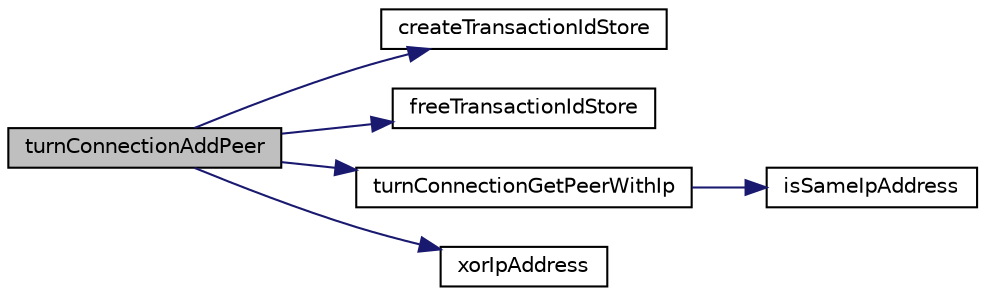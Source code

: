 digraph "turnConnectionAddPeer"
{
 // LATEX_PDF_SIZE
  edge [fontname="Helvetica",fontsize="10",labelfontname="Helvetica",labelfontsize="10"];
  node [fontname="Helvetica",fontsize="10",shape=record];
  rankdir="LR";
  Node1 [label="turnConnectionAddPeer",height=0.2,width=0.4,color="black", fillcolor="grey75", style="filled", fontcolor="black",tooltip=" "];
  Node1 -> Node2 [color="midnightblue",fontsize="10",style="solid",fontname="Helvetica"];
  Node2 [label="createTransactionIdStore",height=0.2,width=0.4,color="black", fillcolor="white", style="filled",URL="$IceUtils_8c.html#a253397f5ac2ab54ecf549f88096ed942",tooltip=" "];
  Node1 -> Node3 [color="midnightblue",fontsize="10",style="solid",fontname="Helvetica"];
  Node3 [label="freeTransactionIdStore",height=0.2,width=0.4,color="black", fillcolor="white", style="filled",URL="$IceUtils_8c.html#aed9b171e0c60584515c04c5dd47dd112",tooltip=" "];
  Node1 -> Node4 [color="midnightblue",fontsize="10",style="solid",fontname="Helvetica"];
  Node4 [label="turnConnectionGetPeerWithIp",height=0.2,width=0.4,color="black", fillcolor="white", style="filled",URL="$TurnConnection_8c.html#a9554f30fbafbccca935277837ee1b2dc",tooltip=" "];
  Node4 -> Node5 [color="midnightblue",fontsize="10",style="solid",fontname="Helvetica"];
  Node5 [label="isSameIpAddress",height=0.2,width=0.4,color="black", fillcolor="white", style="filled",URL="$Network_8c.html#a05d12502235a4a9313ba49cdfc4487a4",tooltip=" "];
  Node1 -> Node6 [color="midnightblue",fontsize="10",style="solid",fontname="Helvetica"];
  Node6 [label="xorIpAddress",height=0.2,width=0.4,color="black", fillcolor="white", style="filled",URL="$Stun_8c.html#a086d658c6275e5a5161934025b070c24",tooltip=" "];
}
